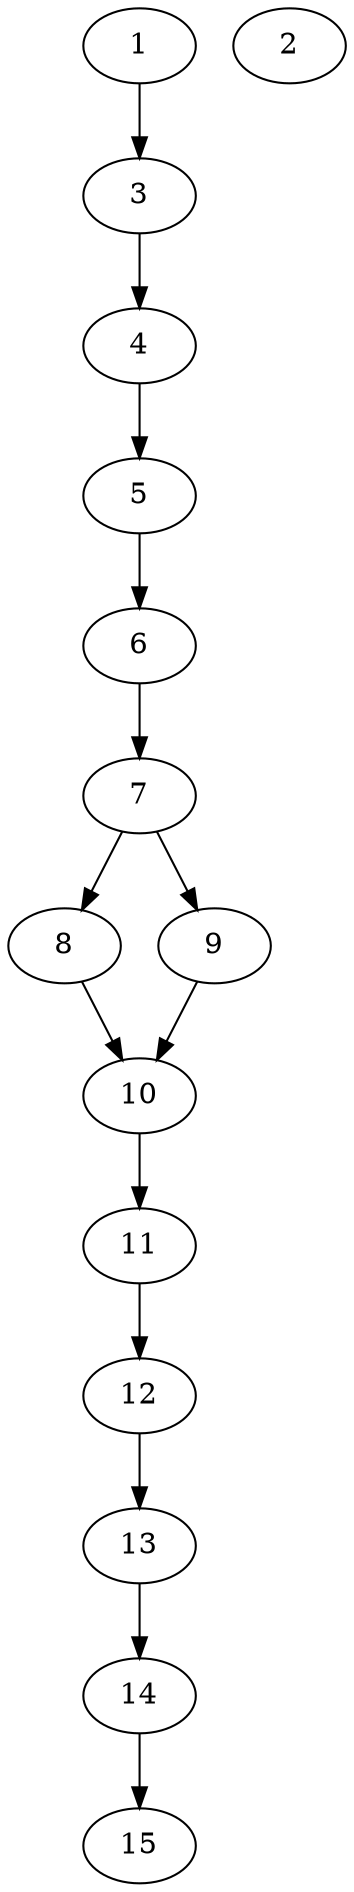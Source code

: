 // DAG automatically generated by daggen at Thu Oct  3 13:59:27 2019
// ./daggen --dot -n 15 --ccr 0.4 --fat 0.3 --regular 0.7 --density 0.9 --mindata 5242880 --maxdata 52428800 
digraph G {
  1 [size="38586880", alpha="0.17", expect_size="15434752"] 
  1 -> 3 [size ="15434752"]
  2 [size="33310720", alpha="0.01", expect_size="13324288"] 
  3 [size="103797760", alpha="0.10", expect_size="41519104"] 
  3 -> 4 [size ="41519104"]
  4 [size="37196800", alpha="0.15", expect_size="14878720"] 
  4 -> 5 [size ="14878720"]
  5 [size="111823360", alpha="0.08", expect_size="44729344"] 
  5 -> 6 [size ="44729344"]
  6 [size="76892160", alpha="0.01", expect_size="30756864"] 
  6 -> 7 [size ="30756864"]
  7 [size="53591040", alpha="0.09", expect_size="21436416"] 
  7 -> 8 [size ="21436416"]
  7 -> 9 [size ="21436416"]
  8 [size="73198080", alpha="0.12", expect_size="29279232"] 
  8 -> 10 [size ="29279232"]
  9 [size="20172800", alpha="0.18", expect_size="8069120"] 
  9 -> 10 [size ="8069120"]
  10 [size="35619840", alpha="0.07", expect_size="14247936"] 
  10 -> 11 [size ="14247936"]
  11 [size="103889920", alpha="0.10", expect_size="41555968"] 
  11 -> 12 [size ="41555968"]
  12 [size="86686720", alpha="0.19", expect_size="34674688"] 
  12 -> 13 [size ="34674688"]
  13 [size="90391040", alpha="0.03", expect_size="36156416"] 
  13 -> 14 [size ="36156416"]
  14 [size="31447040", alpha="0.02", expect_size="12578816"] 
  14 -> 15 [size ="12578816"]
  15 [size="122314240", alpha="0.19", expect_size="48925696"] 
}
